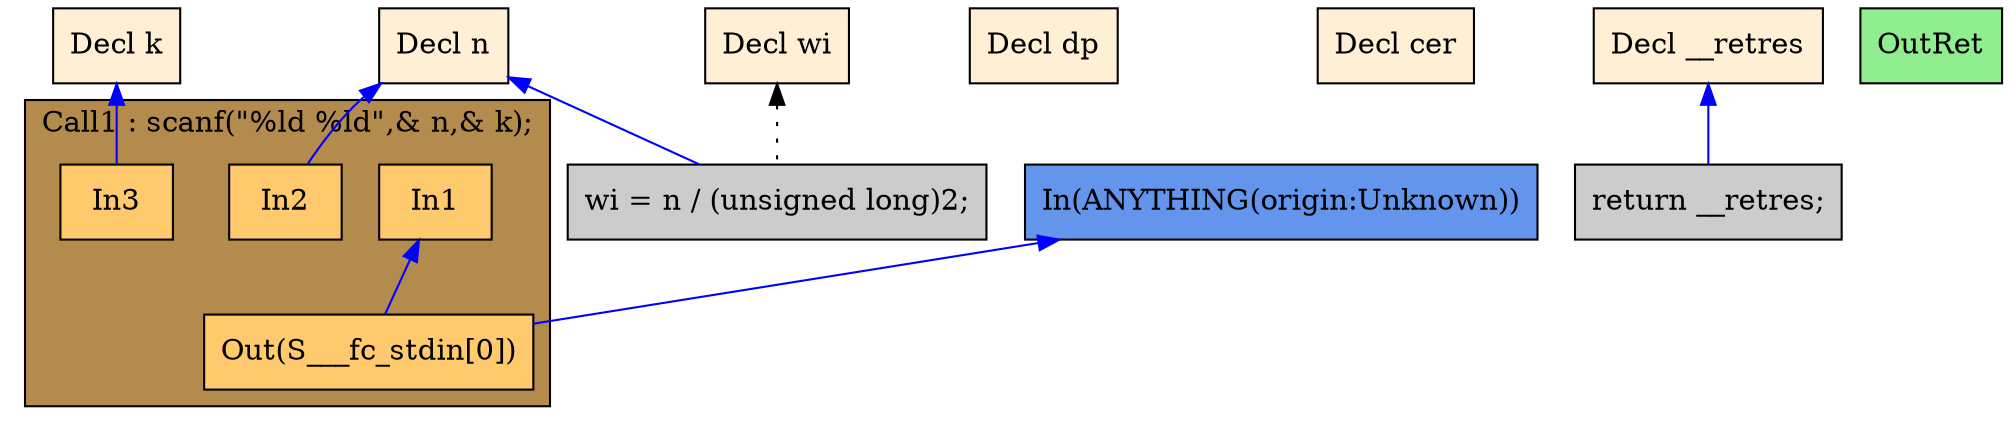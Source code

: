 digraph G {
  rankdir=TB;
  node [style="filled", ];
  2 [label="Decl n", fillcolor="#FFEFD5", shape=box, ];
  3 [label="Decl k", fillcolor="#FFEFD5", shape=box, ];
  4 [label="Decl dp", fillcolor="#FFEFD5", shape=box, ];
  5 [label="Decl cer", fillcolor="#FFEFD5", shape=box, ];
  6 [label="Decl wi", fillcolor="#FFEFD5", shape=box, ];
  7 [label="Decl __retres", fillcolor="#FFEFD5", shape=box, ];
  9 [label="In1", fillcolor="#FFCA6E", shape=box, ];
  10 [label="In2", fillcolor="#FFCA6E", shape=box, ];
  11 [label="In3", fillcolor="#FFCA6E", shape=box, ];
  12 [label="Out(S___fc_stdin[0])", fillcolor="#FFCA6E", shape=box, ];
  13 [label="wi = n / (unsigned long)2;", fillcolor="#CCCCCC", shape=box, ];
  14 [label="return __retres;", fillcolor="#CCCCCC", shape=box, ];
  15 [label="OutRet", fillcolor="#90EE90", shape=box, ];
  16 [label="In(ANYTHING(origin:Unknown))", fillcolor="#6495ED", shape=box, ];
  
  subgraph cluster_Call1 { label="Call1 : scanf(\"%ld %ld\",& n,& k);";
                           fillcolor="#B38B4D"; style="filled"; 12;11;10;9;
     };
  
  edge [dir=back, ];
  2 -> 10 [color="#0000FF", ];
  3 -> 11 [color="#0000FF", ];
  9 -> 12 [color="#0000FF", ];
  16 -> 12 [color="#0000FF", ];
  2 -> 13 [color="#0000FF", ];
  6 -> 13 [color="#000000", style="dotted", ];
  7 -> 14 [color="#0000FF", ];
  
  }